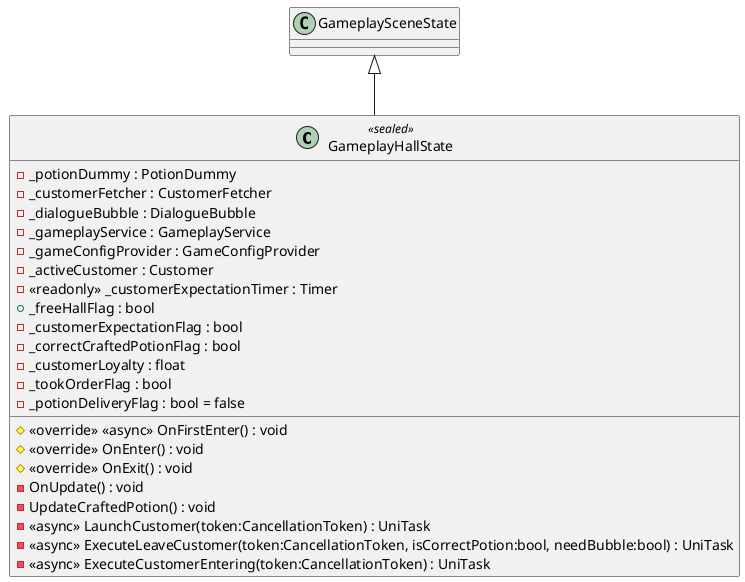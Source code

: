 @startuml
class GameplayHallState <<sealed>> {
    - _potionDummy : PotionDummy
    - _customerFetcher : CustomerFetcher
    - _dialogueBubble : DialogueBubble
    - _gameplayService : GameplayService
    - _gameConfigProvider : GameConfigProvider
    - _activeCustomer : Customer
    - <<readonly>> _customerExpectationTimer : Timer
    + _freeHallFlag : bool
    - _customerExpectationFlag : bool
    - _correctCraftedPotionFlag : bool
    - _customerLoyalty : float
    - _tookOrderFlag : bool
    - _potionDeliveryFlag : bool = false
    # <<override>> <<async>> OnFirstEnter() : void
    # <<override>> OnEnter() : void
    # <<override>> OnExit() : void
    - OnUpdate() : void
    - UpdateCraftedPotion() : void
    - <<async>> LaunchCustomer(token:CancellationToken) : UniTask
    - <<async>> ExecuteLeaveCustomer(token:CancellationToken, isCorrectPotion:bool, needBubble:bool) : UniTask
    - <<async>> ExecuteCustomerEntering(token:CancellationToken) : UniTask
}
GameplaySceneState <|-- GameplayHallState
@enduml
